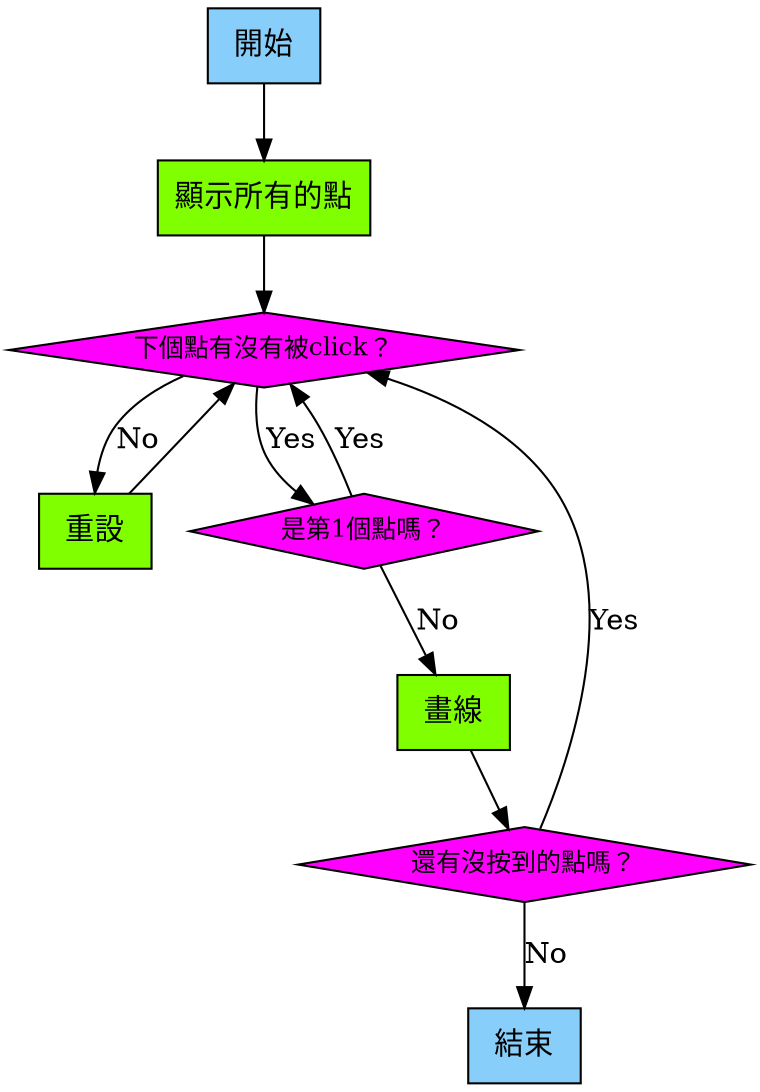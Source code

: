 digraph {
    {
        node [fontcolor=black shape=box style=filled fillcolor="#7FFF00"]
        start [label="開始" fillcolor="#87CEFA"]
        end [label="結束" fillcolor="#87CEFA"]
        place_dot [label="顯示所有的點"]
        reset [label="重設"]
        draw_line [label="畫線"]

        node [shape=diamond fillcolor="#FF00FF" fontsize=12]
        correct_next_dot [label="下個點有沒有被click？"]
        first_dot [label="是第1個點嗎？"]
        anymore_dot [label="還有沒按到的點嗎？"]
    }

    start -> place_dot
    place_dot -> correct_next_dot
    correct_next_dot -> first_dot [label="Yes"]
    correct_next_dot -> reset [label="No"]
    reset -> correct_next_dot
    first_dot -> correct_next_dot [label="Yes"]
    first_dot -> draw_line [label="No"]
    draw_line -> anymore_dot
    anymore_dot -> correct_next_dot [label="Yes"]
    anymore_dot -> end [label="No"]

}
